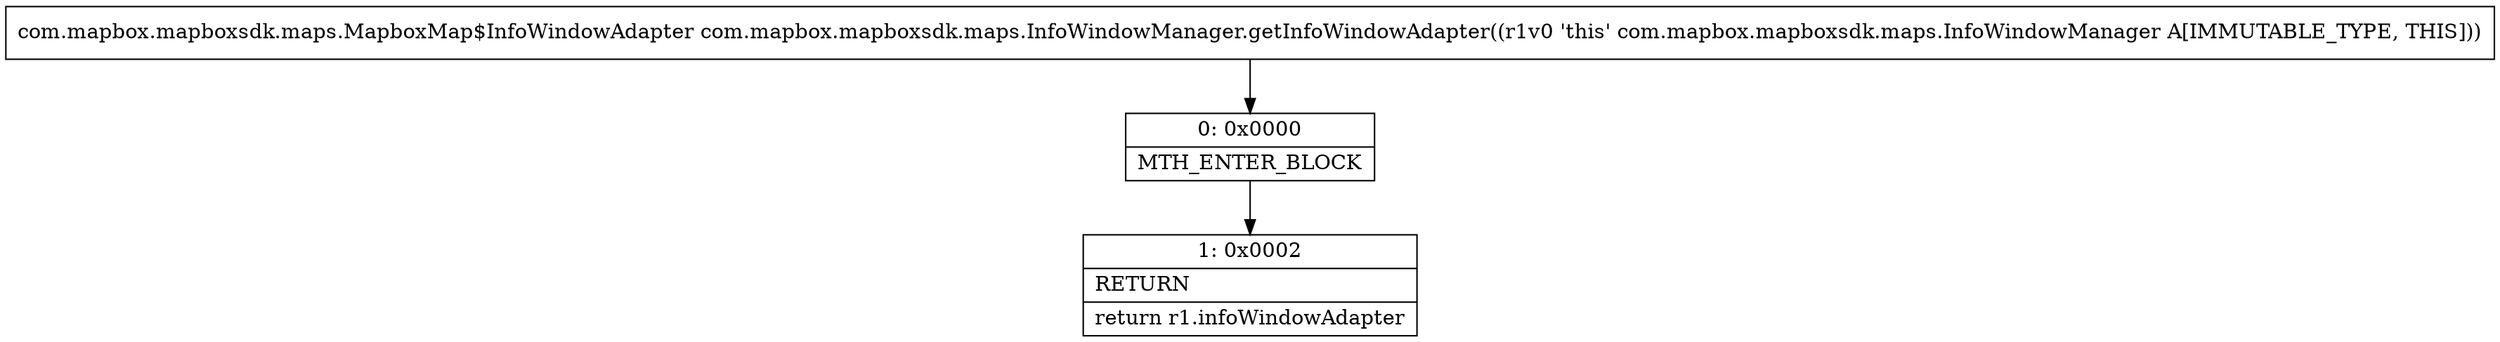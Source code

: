 digraph "CFG forcom.mapbox.mapboxsdk.maps.InfoWindowManager.getInfoWindowAdapter()Lcom\/mapbox\/mapboxsdk\/maps\/MapboxMap$InfoWindowAdapter;" {
Node_0 [shape=record,label="{0\:\ 0x0000|MTH_ENTER_BLOCK\l}"];
Node_1 [shape=record,label="{1\:\ 0x0002|RETURN\l|return r1.infoWindowAdapter\l}"];
MethodNode[shape=record,label="{com.mapbox.mapboxsdk.maps.MapboxMap$InfoWindowAdapter com.mapbox.mapboxsdk.maps.InfoWindowManager.getInfoWindowAdapter((r1v0 'this' com.mapbox.mapboxsdk.maps.InfoWindowManager A[IMMUTABLE_TYPE, THIS])) }"];
MethodNode -> Node_0;
Node_0 -> Node_1;
}

